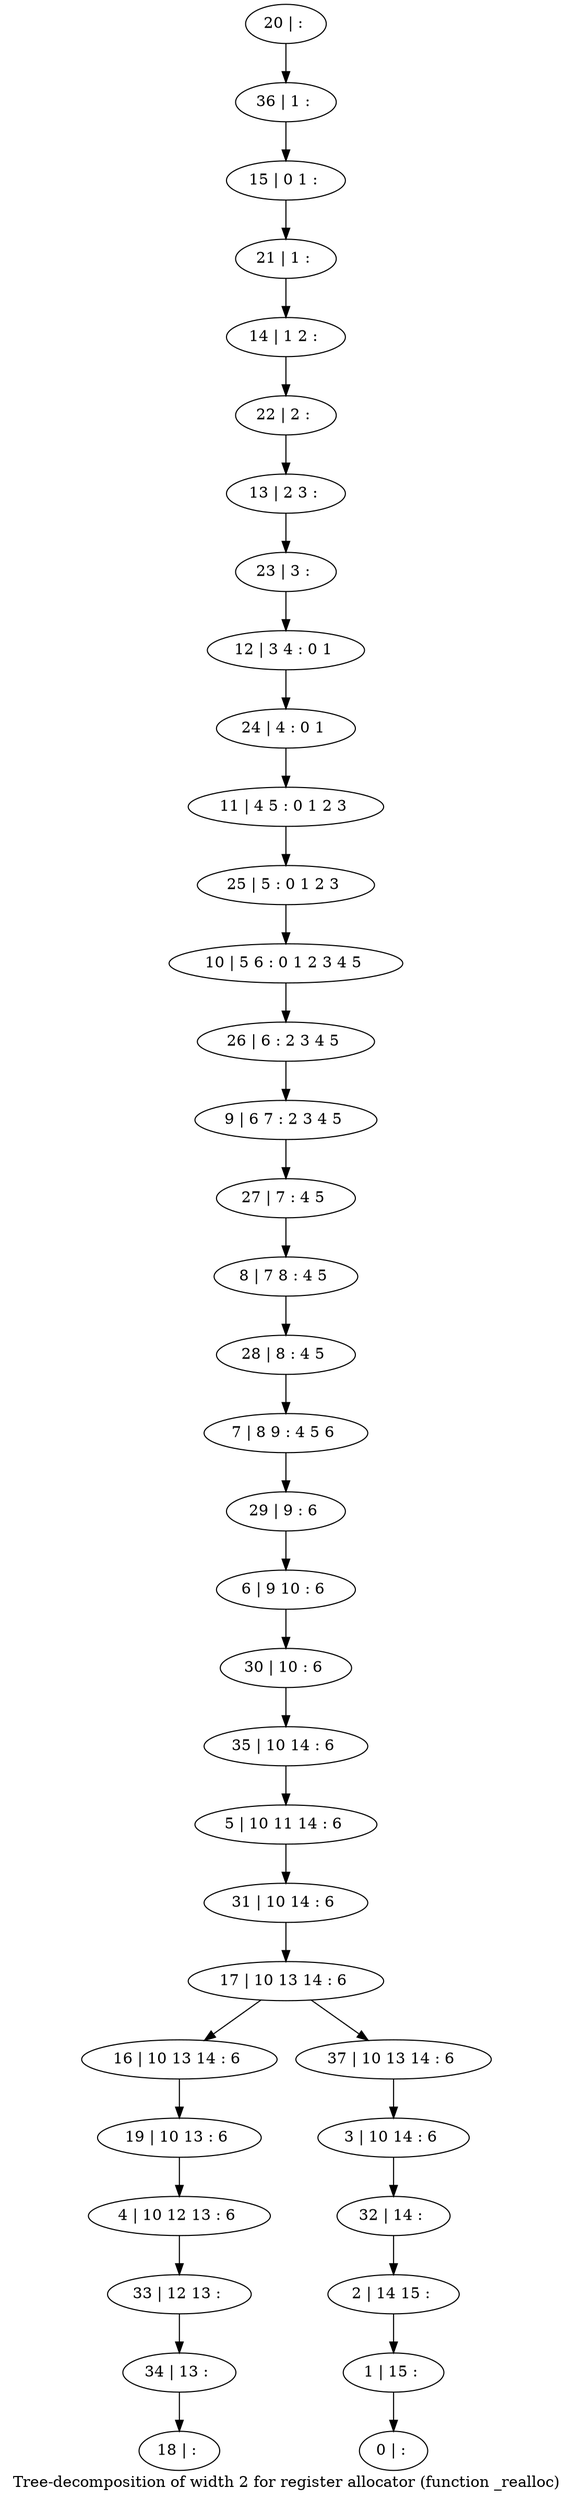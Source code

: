 digraph G {
graph [label="Tree-decomposition of width 2 for register allocator (function _realloc)"]
0[label="0 | : "];
1[label="1 | 15 : "];
2[label="2 | 14 15 : "];
3[label="3 | 10 14 : 6 "];
4[label="4 | 10 12 13 : 6 "];
5[label="5 | 10 11 14 : 6 "];
6[label="6 | 9 10 : 6 "];
7[label="7 | 8 9 : 4 5 6 "];
8[label="8 | 7 8 : 4 5 "];
9[label="9 | 6 7 : 2 3 4 5 "];
10[label="10 | 5 6 : 0 1 2 3 4 5 "];
11[label="11 | 4 5 : 0 1 2 3 "];
12[label="12 | 3 4 : 0 1 "];
13[label="13 | 2 3 : "];
14[label="14 | 1 2 : "];
15[label="15 | 0 1 : "];
16[label="16 | 10 13 14 : 6 "];
17[label="17 | 10 13 14 : 6 "];
18[label="18 | : "];
19[label="19 | 10 13 : 6 "];
20[label="20 | : "];
21[label="21 | 1 : "];
22[label="22 | 2 : "];
23[label="23 | 3 : "];
24[label="24 | 4 : 0 1 "];
25[label="25 | 5 : 0 1 2 3 "];
26[label="26 | 6 : 2 3 4 5 "];
27[label="27 | 7 : 4 5 "];
28[label="28 | 8 : 4 5 "];
29[label="29 | 9 : 6 "];
30[label="30 | 10 : 6 "];
31[label="31 | 10 14 : 6 "];
32[label="32 | 14 : "];
33[label="33 | 12 13 : "];
34[label="34 | 13 : "];
35[label="35 | 10 14 : 6 "];
36[label="36 | 1 : "];
37[label="37 | 10 13 14 : 6 "];
19->4 ;
16->19 ;
4->33 ;
34->18 ;
33->34 ;
20->36 ;
36->15 ;
15->21 ;
21->14 ;
14->22 ;
22->13 ;
13->23 ;
23->12 ;
12->24 ;
24->11 ;
11->25 ;
25->10 ;
10->26 ;
26->9 ;
9->27 ;
27->8 ;
8->28 ;
28->7 ;
7->29 ;
29->6 ;
6->30 ;
30->35 ;
35->5 ;
5->31 ;
31->17 ;
3->32 ;
32->2 ;
2->1 ;
1->0 ;
37->3 ;
17->16 ;
17->37 ;
}
